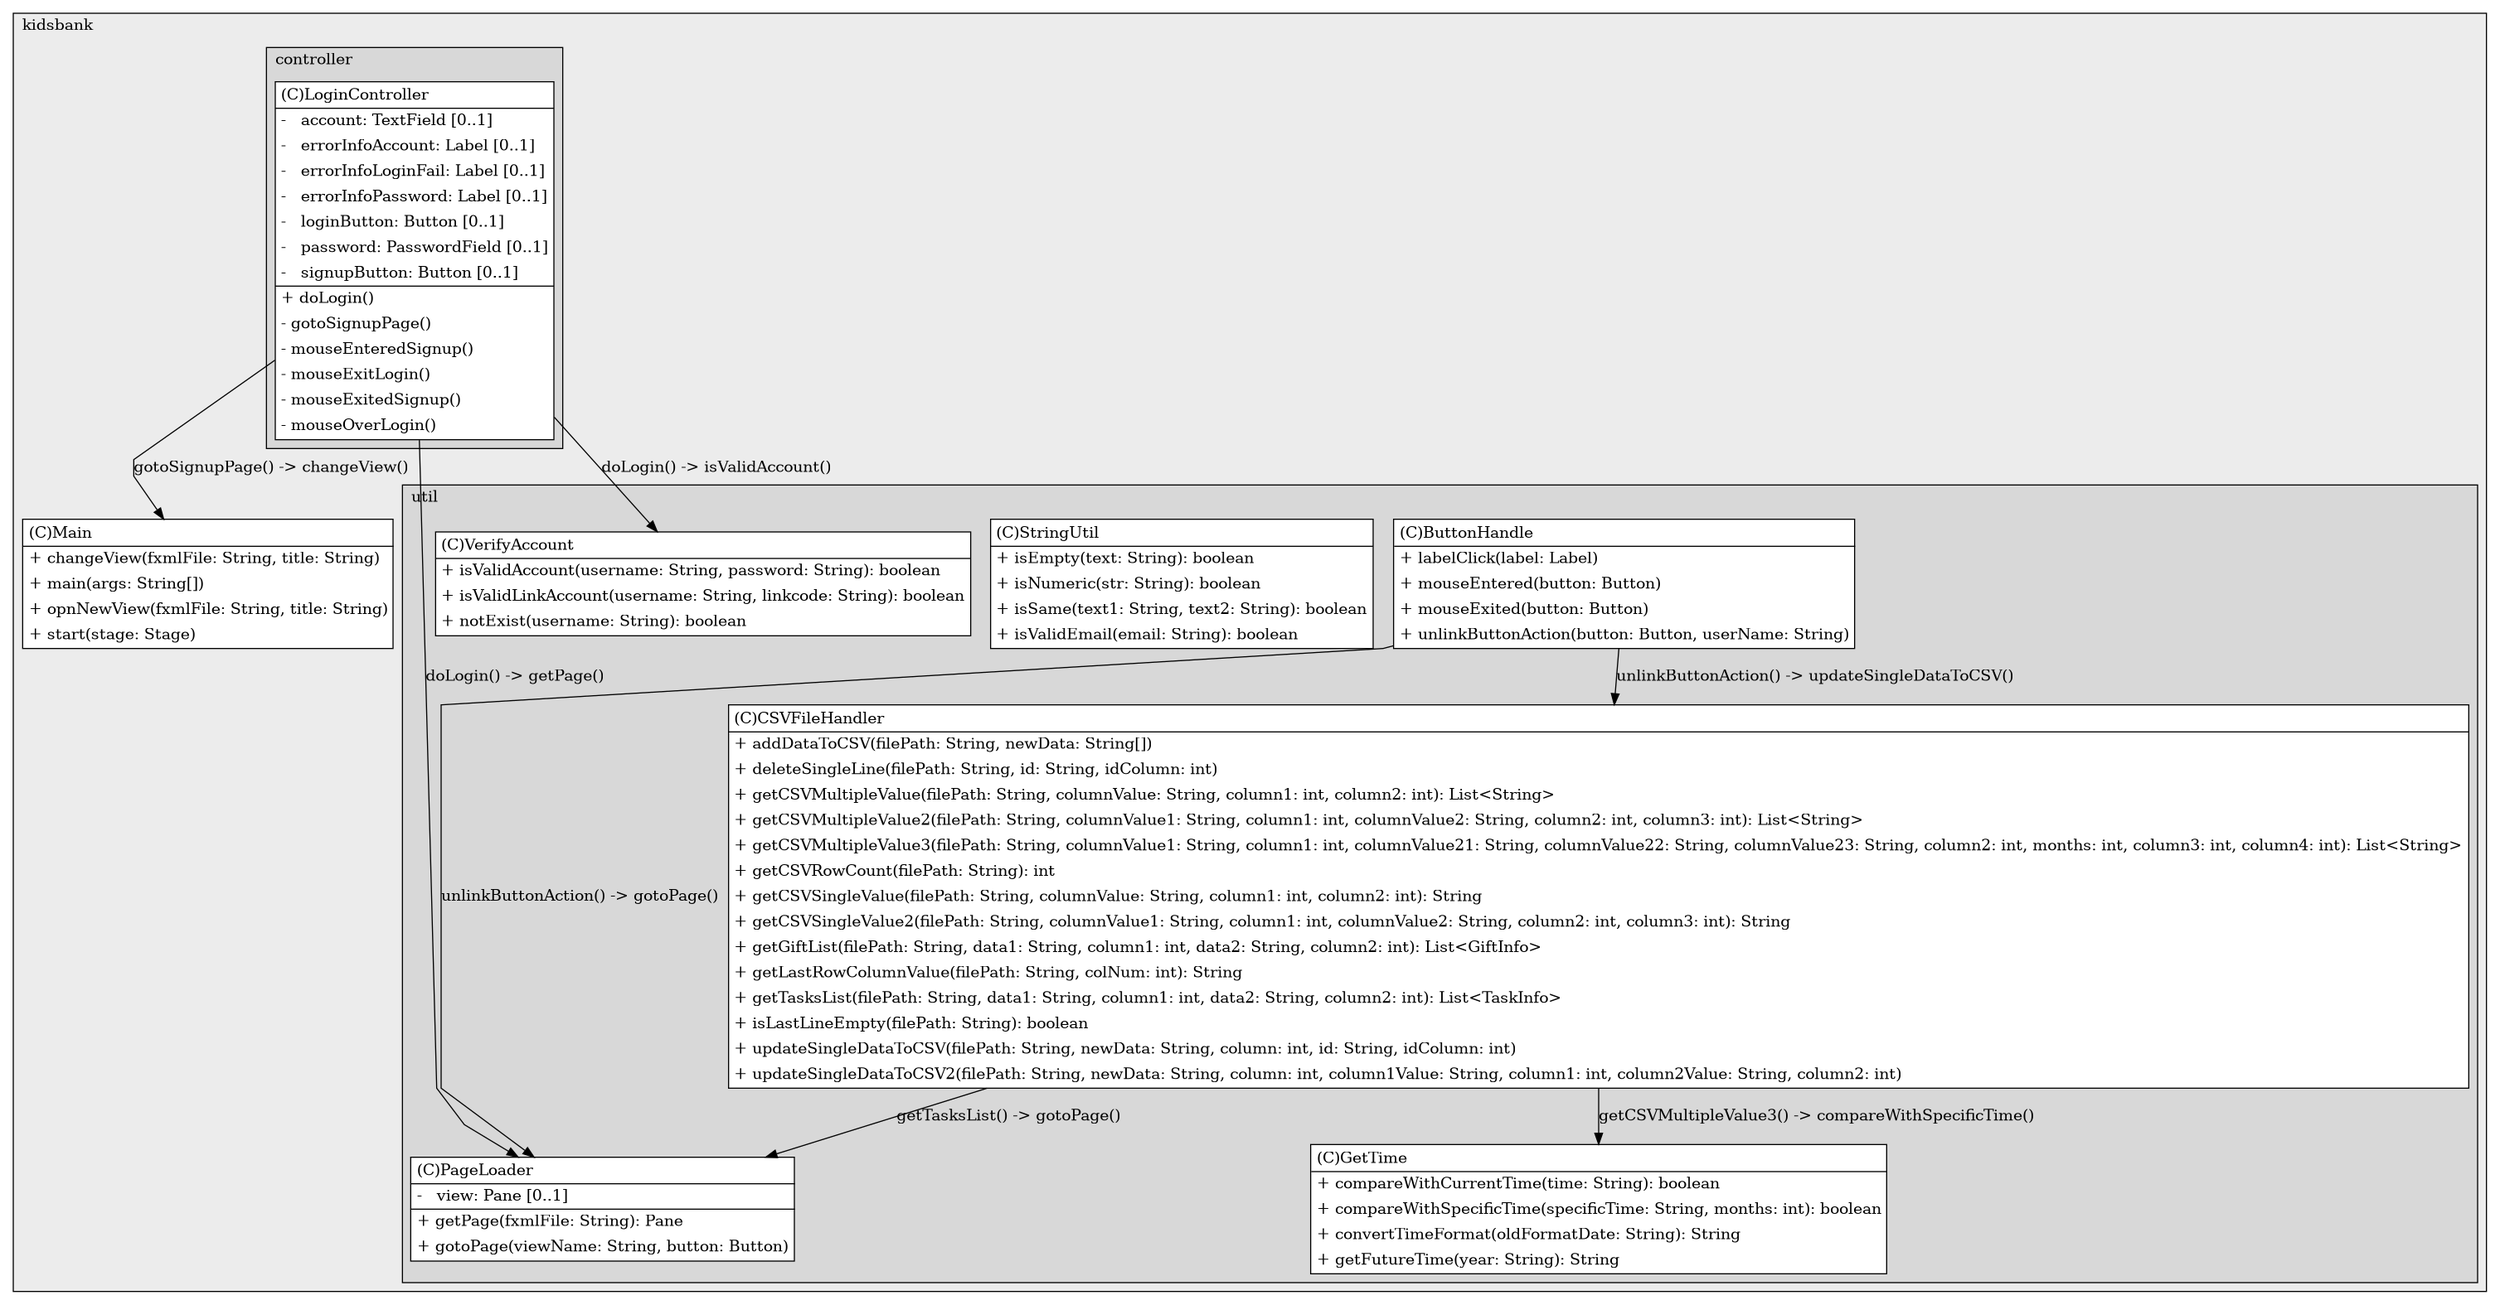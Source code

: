 @startuml

/' diagram meta data start
config=StructureConfiguration;
{
  "projectClassification": {
    "searchMode": "OpenProject", // OpenProject, AllProjects
    "includedProjects": "",
    "pathEndKeywords": "*.impl",
    "isClientPath": "",
    "isClientName": "",
    "isTestPath": "",
    "isTestName": "",
    "isMappingPath": "",
    "isMappingName": "",
    "isDataAccessPath": "",
    "isDataAccessName": "",
    "isDataStructurePath": "",
    "isDataStructureName": "",
    "isInterfaceStructuresPath": "",
    "isInterfaceStructuresName": "",
    "isEntryPointPath": "",
    "isEntryPointName": "",
    "treatFinalFieldsAsMandatory": false
  },
  "graphRestriction": {
    "classPackageExcludeFilter": "",
    "classPackageIncludeFilter": "",
    "classNameExcludeFilter": "",
    "classNameIncludeFilter": "",
    "methodNameExcludeFilter": "",
    "methodNameIncludeFilter": "",
    "removeByInheritance": "", // inheritance/annotation based filtering is done in a second step
    "removeByAnnotation": "",
    "removeByClassPackage": "", // cleanup the graph after inheritance/annotation based filtering is done
    "removeByClassName": "",
    "cutMappings": false,
    "cutEnum": true,
    "cutTests": true,
    "cutClient": true,
    "cutDataAccess": false,
    "cutInterfaceStructures": false,
    "cutDataStructures": false,
    "cutGetterAndSetter": true,
    "cutConstructors": true
  },
  "graphTraversal": {
    "forwardDepth": 6,
    "backwardDepth": 6,
    "classPackageExcludeFilter": "",
    "classPackageIncludeFilter": "",
    "classNameExcludeFilter": "",
    "classNameIncludeFilter": "",
    "methodNameExcludeFilter": "",
    "methodNameIncludeFilter": "",
    "hideMappings": false,
    "hideDataStructures": false,
    "hidePrivateMethods": true,
    "hideInterfaceCalls": true, // indirection: implementation -> interface (is hidden) -> implementation
    "onlyShowApplicationEntryPoints": false, // root node is included
    "useMethodCallsForStructureDiagram": "ForwardOnly" // ForwardOnly, BothDirections, No
  },
  "details": {
    "aggregation": "GroupByClass", // ByClass, GroupByClass, None
    "showClassGenericTypes": true,
    "showMethods": true,
    "showMethodParameterNames": true,
    "showMethodParameterTypes": true,
    "showMethodReturnType": true,
    "showPackageLevels": 2,
    "showDetailedClassStructure": true
  },
  "rootClass": "com.kidsbank.controller.LoginController",
  "extensionCallbackMethod": "" // qualified.class.name#methodName - signature: public static String method(String)
}
diagram meta data end '/



digraph g {
    rankdir="TB"
    splines=polyline
    

'nodes 
subgraph cluster_827112919 { 
   	label=kidsbank
	labeljust=l
	fillcolor="#ececec"
	style=filled
   
   Main14625802[
	label=<<TABLE BORDER="1" CELLBORDER="0" CELLPADDING="4" CELLSPACING="0">
<TR><TD ALIGN="LEFT" >(C)Main</TD></TR>
<HR/>
<TR><TD ALIGN="LEFT" >+ changeView(fxmlFile: String, title: String)</TD></TR>
<TR><TD ALIGN="LEFT" >+ main(args: String[])</TD></TR>
<TR><TD ALIGN="LEFT" >+ opnNewView(fxmlFile: String, title: String)</TD></TR>
<TR><TD ALIGN="LEFT" >+ start(stage: Stage)</TD></TR>
</TABLE>>
	style=filled
	margin=0
	shape=plaintext
	fillcolor="#FFFFFF"
];

subgraph cluster_1371265191 { 
   	label=util
	labeljust=l
	fillcolor="#d8d8d8"
	style=filled
   
   ButtonHandle703749882[
	label=<<TABLE BORDER="1" CELLBORDER="0" CELLPADDING="4" CELLSPACING="0">
<TR><TD ALIGN="LEFT" >(C)ButtonHandle</TD></TR>
<HR/>
<TR><TD ALIGN="LEFT" >+ labelClick(label: Label)</TD></TR>
<TR><TD ALIGN="LEFT" >+ mouseEntered(button: Button)</TD></TR>
<TR><TD ALIGN="LEFT" >+ mouseExited(button: Button)</TD></TR>
<TR><TD ALIGN="LEFT" >+ unlinkButtonAction(button: Button, userName: String)</TD></TR>
</TABLE>>
	style=filled
	margin=0
	shape=plaintext
	fillcolor="#FFFFFF"
];

CSVFileHandler703749882[
	label=<<TABLE BORDER="1" CELLBORDER="0" CELLPADDING="4" CELLSPACING="0">
<TR><TD ALIGN="LEFT" >(C)CSVFileHandler</TD></TR>
<HR/>
<TR><TD ALIGN="LEFT" >+ addDataToCSV(filePath: String, newData: String[])</TD></TR>
<TR><TD ALIGN="LEFT" >+ deleteSingleLine(filePath: String, id: String, idColumn: int)</TD></TR>
<TR><TD ALIGN="LEFT" >+ getCSVMultipleValue(filePath: String, columnValue: String, column1: int, column2: int): List&lt;String&gt;</TD></TR>
<TR><TD ALIGN="LEFT" >+ getCSVMultipleValue2(filePath: String, columnValue1: String, column1: int, columnValue2: String, column2: int, column3: int): List&lt;String&gt;</TD></TR>
<TR><TD ALIGN="LEFT" >+ getCSVMultipleValue3(filePath: String, columnValue1: String, column1: int, columnValue21: String, columnValue22: String, columnValue23: String, column2: int, months: int, column3: int, column4: int): List&lt;String&gt;</TD></TR>
<TR><TD ALIGN="LEFT" >+ getCSVRowCount(filePath: String): int</TD></TR>
<TR><TD ALIGN="LEFT" >+ getCSVSingleValue(filePath: String, columnValue: String, column1: int, column2: int): String</TD></TR>
<TR><TD ALIGN="LEFT" >+ getCSVSingleValue2(filePath: String, columnValue1: String, column1: int, columnValue2: String, column2: int, column3: int): String</TD></TR>
<TR><TD ALIGN="LEFT" >+ getGiftList(filePath: String, data1: String, column1: int, data2: String, column2: int): List&lt;GiftInfo&gt;</TD></TR>
<TR><TD ALIGN="LEFT" >+ getLastRowColumnValue(filePath: String, colNum: int): String</TD></TR>
<TR><TD ALIGN="LEFT" >+ getTasksList(filePath: String, data1: String, column1: int, data2: String, column2: int): List&lt;TaskInfo&gt;</TD></TR>
<TR><TD ALIGN="LEFT" >+ isLastLineEmpty(filePath: String): boolean</TD></TR>
<TR><TD ALIGN="LEFT" >+ updateSingleDataToCSV(filePath: String, newData: String, column: int, id: String, idColumn: int)</TD></TR>
<TR><TD ALIGN="LEFT" >+ updateSingleDataToCSV2(filePath: String, newData: String, column: int, column1Value: String, column1: int, column2Value: String, column2: int)</TD></TR>
</TABLE>>
	style=filled
	margin=0
	shape=plaintext
	fillcolor="#FFFFFF"
];

GetTime703749882[
	label=<<TABLE BORDER="1" CELLBORDER="0" CELLPADDING="4" CELLSPACING="0">
<TR><TD ALIGN="LEFT" >(C)GetTime</TD></TR>
<HR/>
<TR><TD ALIGN="LEFT" >+ compareWithCurrentTime(time: String): boolean</TD></TR>
<TR><TD ALIGN="LEFT" >+ compareWithSpecificTime(specificTime: String, months: int): boolean</TD></TR>
<TR><TD ALIGN="LEFT" >+ convertTimeFormat(oldFormatDate: String): String</TD></TR>
<TR><TD ALIGN="LEFT" >+ getFutureTime(year: String): String</TD></TR>
</TABLE>>
	style=filled
	margin=0
	shape=plaintext
	fillcolor="#FFFFFF"
];

PageLoader703749882[
	label=<<TABLE BORDER="1" CELLBORDER="0" CELLPADDING="4" CELLSPACING="0">
<TR><TD ALIGN="LEFT" >(C)PageLoader</TD></TR>
<HR/>
<TR><TD ALIGN="LEFT" >-   view: Pane [0..1]</TD></TR>
<HR/>
<TR><TD ALIGN="LEFT" >+ getPage(fxmlFile: String): Pane</TD></TR>
<TR><TD ALIGN="LEFT" >+ gotoPage(viewName: String, button: Button)</TD></TR>
</TABLE>>
	style=filled
	margin=0
	shape=plaintext
	fillcolor="#FFFFFF"
];

StringUtil703749882[
	label=<<TABLE BORDER="1" CELLBORDER="0" CELLPADDING="4" CELLSPACING="0">
<TR><TD ALIGN="LEFT" >(C)StringUtil</TD></TR>
<HR/>
<TR><TD ALIGN="LEFT" >+ isEmpty(text: String): boolean</TD></TR>
<TR><TD ALIGN="LEFT" >+ isNumeric(str: String): boolean</TD></TR>
<TR><TD ALIGN="LEFT" >+ isSame(text1: String, text2: String): boolean</TD></TR>
<TR><TD ALIGN="LEFT" >+ isValidEmail(email: String): boolean</TD></TR>
</TABLE>>
	style=filled
	margin=0
	shape=plaintext
	fillcolor="#FFFFFF"
];

VerifyAccount703749882[
	label=<<TABLE BORDER="1" CELLBORDER="0" CELLPADDING="4" CELLSPACING="0">
<TR><TD ALIGN="LEFT" >(C)VerifyAccount</TD></TR>
<HR/>
<TR><TD ALIGN="LEFT" >+ isValidAccount(username: String, password: String): boolean</TD></TR>
<TR><TD ALIGN="LEFT" >+ isValidLinkAccount(username: String, linkcode: String): boolean</TD></TR>
<TR><TD ALIGN="LEFT" >+ notExist(username: String): boolean</TD></TR>
</TABLE>>
	style=filled
	margin=0
	shape=plaintext
	fillcolor="#FFFFFF"
];
} 

subgraph cluster_43613313 { 
   	label=controller
	labeljust=l
	fillcolor="#d8d8d8"
	style=filled
   
   LoginController66631828[
	label=<<TABLE BORDER="1" CELLBORDER="0" CELLPADDING="4" CELLSPACING="0">
<TR><TD ALIGN="LEFT" >(C)LoginController</TD></TR>
<HR/>
<TR><TD ALIGN="LEFT" >-   account: TextField [0..1]</TD></TR>
<TR><TD ALIGN="LEFT" >-   errorInfoAccount: Label [0..1]</TD></TR>
<TR><TD ALIGN="LEFT" >-   errorInfoLoginFail: Label [0..1]</TD></TR>
<TR><TD ALIGN="LEFT" >-   errorInfoPassword: Label [0..1]</TD></TR>
<TR><TD ALIGN="LEFT" >-   loginButton: Button [0..1]</TD></TR>
<TR><TD ALIGN="LEFT" >-   password: PasswordField [0..1]</TD></TR>
<TR><TD ALIGN="LEFT" >-   signupButton: Button [0..1]</TD></TR>
<HR/>
<TR><TD ALIGN="LEFT" >+ doLogin()</TD></TR>
<TR><TD ALIGN="LEFT" >- gotoSignupPage()</TD></TR>
<TR><TD ALIGN="LEFT" >- mouseEnteredSignup()</TD></TR>
<TR><TD ALIGN="LEFT" >- mouseExitLogin()</TD></TR>
<TR><TD ALIGN="LEFT" >- mouseExitedSignup()</TD></TR>
<TR><TD ALIGN="LEFT" >- mouseOverLogin()</TD></TR>
</TABLE>>
	style=filled
	margin=0
	shape=plaintext
	fillcolor="#FFFFFF"
];
} 
} 

'edges    
ButtonHandle703749882 -> CSVFileHandler703749882[label="unlinkButtonAction() -> updateSingleDataToCSV()"];
ButtonHandle703749882 -> PageLoader703749882[label="unlinkButtonAction() -> gotoPage()"];
CSVFileHandler703749882 -> GetTime703749882[label="getCSVMultipleValue3() -> compareWithSpecificTime()"];
CSVFileHandler703749882 -> PageLoader703749882[label="getTasksList() -> gotoPage()"];
LoginController66631828 -> Main14625802[label="gotoSignupPage() -> changeView()"];
LoginController66631828 -> PageLoader703749882[label="doLogin() -> getPage()"];
LoginController66631828 -> VerifyAccount703749882[label="doLogin() -> isValidAccount()"];
    
}
@enduml